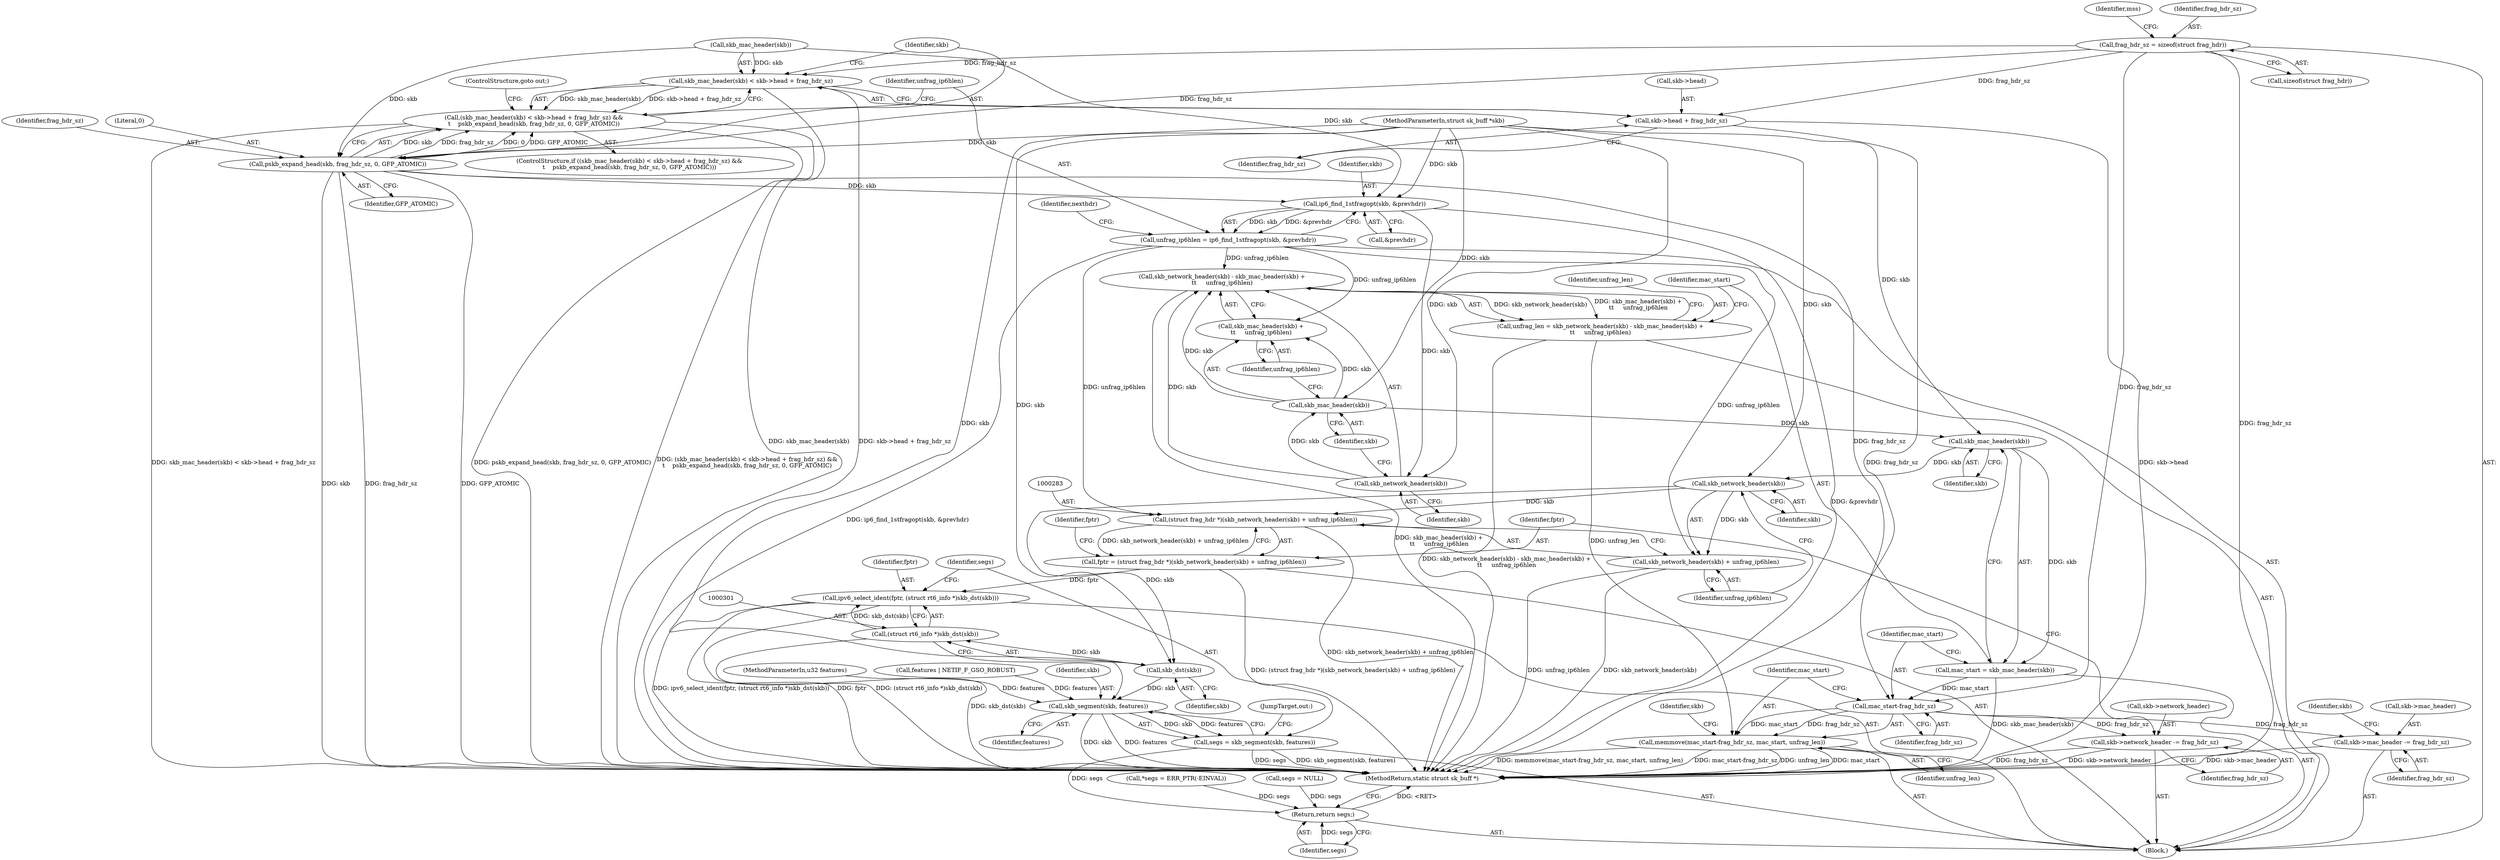 digraph "0_linux_87c48fa3b4630905f98268dde838ee43626a060c_3@API" {
"1000123" [label="(Call,frag_hdr_sz = sizeof(struct frag_hdr))"];
"1000223" [label="(Call,skb_mac_header(skb) < skb->head + frag_hdr_sz)"];
"1000222" [label="(Call,(skb_mac_header(skb) < skb->head + frag_hdr_sz) &&\n\t    pskb_expand_head(skb, frag_hdr_sz, 0, GFP_ATOMIC))"];
"1000226" [label="(Call,skb->head + frag_hdr_sz)"];
"1000231" [label="(Call,pskb_expand_head(skb, frag_hdr_sz, 0, GFP_ATOMIC))"];
"1000239" [label="(Call,ip6_find_1stfragopt(skb, &prevhdr))"];
"1000237" [label="(Call,unfrag_ip6hlen = ip6_find_1stfragopt(skb, &prevhdr))"];
"1000253" [label="(Call,skb_network_header(skb) - skb_mac_header(skb) +\n\t\t     unfrag_ip6hlen)"];
"1000251" [label="(Call,unfrag_len = skb_network_header(skb) - skb_mac_header(skb) +\n\t\t     unfrag_ip6hlen)"];
"1000264" [label="(Call,memmove(mac_start-frag_hdr_sz, mac_start, unfrag_len))"];
"1000256" [label="(Call,skb_mac_header(skb) +\n\t\t     unfrag_ip6hlen)"];
"1000282" [label="(Call,(struct frag_hdr *)(skb_network_header(skb) + unfrag_ip6hlen))"];
"1000280" [label="(Call,fptr = (struct frag_hdr *)(skb_network_header(skb) + unfrag_ip6hlen))"];
"1000298" [label="(Call,ipv6_select_ident(fptr, (struct rt6_info *)skb_dst(skb)))"];
"1000284" [label="(Call,skb_network_header(skb) + unfrag_ip6hlen)"];
"1000254" [label="(Call,skb_network_header(skb))"];
"1000257" [label="(Call,skb_mac_header(skb))"];
"1000262" [label="(Call,skb_mac_header(skb))"];
"1000260" [label="(Call,mac_start = skb_mac_header(skb))"];
"1000265" [label="(Call,mac_start-frag_hdr_sz)"];
"1000270" [label="(Call,skb->mac_header -= frag_hdr_sz)"];
"1000275" [label="(Call,skb->network_header -= frag_hdr_sz)"];
"1000285" [label="(Call,skb_network_header(skb))"];
"1000302" [label="(Call,skb_dst(skb))"];
"1000300" [label="(Call,(struct rt6_info *)skb_dst(skb))"];
"1000306" [label="(Call,skb_segment(skb, features))"];
"1000304" [label="(Call,segs = skb_segment(skb, features))"];
"1000310" [label="(Return,return segs;)"];
"1000285" [label="(Call,skb_network_header(skb))"];
"1000284" [label="(Call,skb_network_header(skb) + unfrag_ip6hlen)"];
"1000304" [label="(Call,segs = skb_segment(skb, features))"];
"1000110" [label="(Call,*segs = ERR_PTR(-EINVAL))"];
"1000277" [label="(Identifier,skb)"];
"1000238" [label="(Identifier,unfrag_ip6hlen)"];
"1000251" [label="(Call,unfrag_len = skb_network_header(skb) - skb_mac_header(skb) +\n\t\t     unfrag_ip6hlen)"];
"1000267" [label="(Identifier,frag_hdr_sz)"];
"1000311" [label="(Identifier,segs)"];
"1000241" [label="(Call,&prevhdr)"];
"1000227" [label="(Call,skb->head)"];
"1000282" [label="(Call,(struct frag_hdr *)(skb_network_header(skb) + unfrag_ip6hlen))"];
"1000263" [label="(Identifier,skb)"];
"1000223" [label="(Call,skb_mac_header(skb) < skb->head + frag_hdr_sz)"];
"1000276" [label="(Call,skb->network_header)"];
"1000232" [label="(Identifier,skb)"];
"1000269" [label="(Identifier,unfrag_len)"];
"1000307" [label="(Identifier,skb)"];
"1000107" [label="(MethodParameterIn,u32 features)"];
"1000305" [label="(Identifier,segs)"];
"1000270" [label="(Call,skb->mac_header -= frag_hdr_sz)"];
"1000224" [label="(Call,skb_mac_header(skb))"];
"1000106" [label="(MethodParameterIn,struct sk_buff *skb)"];
"1000252" [label="(Identifier,unfrag_len)"];
"1000255" [label="(Identifier,skb)"];
"1000181" [label="(Call,segs = NULL)"];
"1000281" [label="(Identifier,fptr)"];
"1000130" [label="(Identifier,mss)"];
"1000124" [label="(Identifier,frag_hdr_sz)"];
"1000233" [label="(Identifier,frag_hdr_sz)"];
"1000239" [label="(Call,ip6_find_1stfragopt(skb, &prevhdr))"];
"1000265" [label="(Call,mac_start-frag_hdr_sz)"];
"1000235" [label="(Identifier,GFP_ATOMIC)"];
"1000123" [label="(Call,frag_hdr_sz = sizeof(struct frag_hdr))"];
"1000261" [label="(Identifier,mac_start)"];
"1000299" [label="(Identifier,fptr)"];
"1000275" [label="(Call,skb->network_header -= frag_hdr_sz)"];
"1000256" [label="(Call,skb_mac_header(skb) +\n\t\t     unfrag_ip6hlen)"];
"1000266" [label="(Identifier,mac_start)"];
"1000303" [label="(Identifier,skb)"];
"1000271" [label="(Call,skb->mac_header)"];
"1000306" [label="(Call,skb_segment(skb, features))"];
"1000257" [label="(Call,skb_mac_header(skb))"];
"1000222" [label="(Call,(skb_mac_header(skb) < skb->head + frag_hdr_sz) &&\n\t    pskb_expand_head(skb, frag_hdr_sz, 0, GFP_ATOMIC))"];
"1000236" [label="(ControlStructure,goto out;)"];
"1000231" [label="(Call,pskb_expand_head(skb, frag_hdr_sz, 0, GFP_ATOMIC))"];
"1000280" [label="(Call,fptr = (struct frag_hdr *)(skb_network_header(skb) + unfrag_ip6hlen))"];
"1000254" [label="(Call,skb_network_header(skb))"];
"1000302" [label="(Call,skb_dst(skb))"];
"1000279" [label="(Identifier,frag_hdr_sz)"];
"1000260" [label="(Call,mac_start = skb_mac_header(skb))"];
"1000308" [label="(Identifier,features)"];
"1000287" [label="(Identifier,unfrag_ip6hlen)"];
"1000237" [label="(Call,unfrag_ip6hlen = ip6_find_1stfragopt(skb, &prevhdr))"];
"1000300" [label="(Call,(struct rt6_info *)skb_dst(skb))"];
"1000309" [label="(JumpTarget,out:)"];
"1000253" [label="(Call,skb_network_header(skb) - skb_mac_header(skb) +\n\t\t     unfrag_ip6hlen)"];
"1000272" [label="(Identifier,skb)"];
"1000244" [label="(Identifier,nexthdr)"];
"1000286" [label="(Identifier,skb)"];
"1000240" [label="(Identifier,skb)"];
"1000234" [label="(Literal,0)"];
"1000230" [label="(Identifier,frag_hdr_sz)"];
"1000268" [label="(Identifier,mac_start)"];
"1000221" [label="(ControlStructure,if ((skb_mac_header(skb) < skb->head + frag_hdr_sz) &&\n\t    pskb_expand_head(skb, frag_hdr_sz, 0, GFP_ATOMIC)))"];
"1000264" [label="(Call,memmove(mac_start-frag_hdr_sz, mac_start, unfrag_len))"];
"1000262" [label="(Call,skb_mac_header(skb))"];
"1000146" [label="(Call,features | NETIF_F_GSO_ROBUST)"];
"1000108" [label="(Block,)"];
"1000125" [label="(Call,sizeof(struct frag_hdr))"];
"1000312" [label="(MethodReturn,static struct sk_buff *)"];
"1000310" [label="(Return,return segs;)"];
"1000298" [label="(Call,ipv6_select_ident(fptr, (struct rt6_info *)skb_dst(skb)))"];
"1000259" [label="(Identifier,unfrag_ip6hlen)"];
"1000274" [label="(Identifier,frag_hdr_sz)"];
"1000226" [label="(Call,skb->head + frag_hdr_sz)"];
"1000290" [label="(Identifier,fptr)"];
"1000258" [label="(Identifier,skb)"];
"1000123" -> "1000108"  [label="AST: "];
"1000123" -> "1000125"  [label="CFG: "];
"1000124" -> "1000123"  [label="AST: "];
"1000125" -> "1000123"  [label="AST: "];
"1000130" -> "1000123"  [label="CFG: "];
"1000123" -> "1000312"  [label="DDG: frag_hdr_sz"];
"1000123" -> "1000223"  [label="DDG: frag_hdr_sz"];
"1000123" -> "1000226"  [label="DDG: frag_hdr_sz"];
"1000123" -> "1000231"  [label="DDG: frag_hdr_sz"];
"1000123" -> "1000265"  [label="DDG: frag_hdr_sz"];
"1000223" -> "1000222"  [label="AST: "];
"1000223" -> "1000226"  [label="CFG: "];
"1000224" -> "1000223"  [label="AST: "];
"1000226" -> "1000223"  [label="AST: "];
"1000232" -> "1000223"  [label="CFG: "];
"1000222" -> "1000223"  [label="CFG: "];
"1000223" -> "1000312"  [label="DDG: skb->head + frag_hdr_sz"];
"1000223" -> "1000312"  [label="DDG: skb_mac_header(skb)"];
"1000223" -> "1000222"  [label="DDG: skb_mac_header(skb)"];
"1000223" -> "1000222"  [label="DDG: skb->head + frag_hdr_sz"];
"1000224" -> "1000223"  [label="DDG: skb"];
"1000222" -> "1000221"  [label="AST: "];
"1000222" -> "1000231"  [label="CFG: "];
"1000231" -> "1000222"  [label="AST: "];
"1000236" -> "1000222"  [label="CFG: "];
"1000238" -> "1000222"  [label="CFG: "];
"1000222" -> "1000312"  [label="DDG: skb_mac_header(skb) < skb->head + frag_hdr_sz"];
"1000222" -> "1000312"  [label="DDG: (skb_mac_header(skb) < skb->head + frag_hdr_sz) &&\n\t    pskb_expand_head(skb, frag_hdr_sz, 0, GFP_ATOMIC)"];
"1000222" -> "1000312"  [label="DDG: pskb_expand_head(skb, frag_hdr_sz, 0, GFP_ATOMIC)"];
"1000231" -> "1000222"  [label="DDG: skb"];
"1000231" -> "1000222"  [label="DDG: frag_hdr_sz"];
"1000231" -> "1000222"  [label="DDG: 0"];
"1000231" -> "1000222"  [label="DDG: GFP_ATOMIC"];
"1000226" -> "1000230"  [label="CFG: "];
"1000227" -> "1000226"  [label="AST: "];
"1000230" -> "1000226"  [label="AST: "];
"1000226" -> "1000312"  [label="DDG: skb->head"];
"1000226" -> "1000312"  [label="DDG: frag_hdr_sz"];
"1000231" -> "1000235"  [label="CFG: "];
"1000232" -> "1000231"  [label="AST: "];
"1000233" -> "1000231"  [label="AST: "];
"1000234" -> "1000231"  [label="AST: "];
"1000235" -> "1000231"  [label="AST: "];
"1000231" -> "1000312"  [label="DDG: skb"];
"1000231" -> "1000312"  [label="DDG: frag_hdr_sz"];
"1000231" -> "1000312"  [label="DDG: GFP_ATOMIC"];
"1000224" -> "1000231"  [label="DDG: skb"];
"1000106" -> "1000231"  [label="DDG: skb"];
"1000231" -> "1000239"  [label="DDG: skb"];
"1000231" -> "1000265"  [label="DDG: frag_hdr_sz"];
"1000239" -> "1000237"  [label="AST: "];
"1000239" -> "1000241"  [label="CFG: "];
"1000240" -> "1000239"  [label="AST: "];
"1000241" -> "1000239"  [label="AST: "];
"1000237" -> "1000239"  [label="CFG: "];
"1000239" -> "1000312"  [label="DDG: &prevhdr"];
"1000239" -> "1000237"  [label="DDG: skb"];
"1000239" -> "1000237"  [label="DDG: &prevhdr"];
"1000224" -> "1000239"  [label="DDG: skb"];
"1000106" -> "1000239"  [label="DDG: skb"];
"1000239" -> "1000254"  [label="DDG: skb"];
"1000237" -> "1000108"  [label="AST: "];
"1000238" -> "1000237"  [label="AST: "];
"1000244" -> "1000237"  [label="CFG: "];
"1000237" -> "1000312"  [label="DDG: ip6_find_1stfragopt(skb, &prevhdr)"];
"1000237" -> "1000253"  [label="DDG: unfrag_ip6hlen"];
"1000237" -> "1000256"  [label="DDG: unfrag_ip6hlen"];
"1000237" -> "1000282"  [label="DDG: unfrag_ip6hlen"];
"1000237" -> "1000284"  [label="DDG: unfrag_ip6hlen"];
"1000253" -> "1000251"  [label="AST: "];
"1000253" -> "1000256"  [label="CFG: "];
"1000254" -> "1000253"  [label="AST: "];
"1000256" -> "1000253"  [label="AST: "];
"1000251" -> "1000253"  [label="CFG: "];
"1000253" -> "1000312"  [label="DDG: skb_mac_header(skb) +\n\t\t     unfrag_ip6hlen"];
"1000253" -> "1000251"  [label="DDG: skb_network_header(skb)"];
"1000253" -> "1000251"  [label="DDG: skb_mac_header(skb) +\n\t\t     unfrag_ip6hlen"];
"1000254" -> "1000253"  [label="DDG: skb"];
"1000257" -> "1000253"  [label="DDG: skb"];
"1000251" -> "1000108"  [label="AST: "];
"1000252" -> "1000251"  [label="AST: "];
"1000261" -> "1000251"  [label="CFG: "];
"1000251" -> "1000312"  [label="DDG: skb_network_header(skb) - skb_mac_header(skb) +\n\t\t     unfrag_ip6hlen"];
"1000251" -> "1000264"  [label="DDG: unfrag_len"];
"1000264" -> "1000108"  [label="AST: "];
"1000264" -> "1000269"  [label="CFG: "];
"1000265" -> "1000264"  [label="AST: "];
"1000268" -> "1000264"  [label="AST: "];
"1000269" -> "1000264"  [label="AST: "];
"1000272" -> "1000264"  [label="CFG: "];
"1000264" -> "1000312"  [label="DDG: mac_start-frag_hdr_sz"];
"1000264" -> "1000312"  [label="DDG: unfrag_len"];
"1000264" -> "1000312"  [label="DDG: mac_start"];
"1000264" -> "1000312"  [label="DDG: memmove(mac_start-frag_hdr_sz, mac_start, unfrag_len)"];
"1000265" -> "1000264"  [label="DDG: mac_start"];
"1000265" -> "1000264"  [label="DDG: frag_hdr_sz"];
"1000256" -> "1000259"  [label="CFG: "];
"1000257" -> "1000256"  [label="AST: "];
"1000259" -> "1000256"  [label="AST: "];
"1000257" -> "1000256"  [label="DDG: skb"];
"1000282" -> "1000280"  [label="AST: "];
"1000282" -> "1000284"  [label="CFG: "];
"1000283" -> "1000282"  [label="AST: "];
"1000284" -> "1000282"  [label="AST: "];
"1000280" -> "1000282"  [label="CFG: "];
"1000282" -> "1000312"  [label="DDG: skb_network_header(skb) + unfrag_ip6hlen"];
"1000282" -> "1000280"  [label="DDG: skb_network_header(skb) + unfrag_ip6hlen"];
"1000285" -> "1000282"  [label="DDG: skb"];
"1000280" -> "1000108"  [label="AST: "];
"1000281" -> "1000280"  [label="AST: "];
"1000290" -> "1000280"  [label="CFG: "];
"1000280" -> "1000312"  [label="DDG: (struct frag_hdr *)(skb_network_header(skb) + unfrag_ip6hlen)"];
"1000280" -> "1000298"  [label="DDG: fptr"];
"1000298" -> "1000108"  [label="AST: "];
"1000298" -> "1000300"  [label="CFG: "];
"1000299" -> "1000298"  [label="AST: "];
"1000300" -> "1000298"  [label="AST: "];
"1000305" -> "1000298"  [label="CFG: "];
"1000298" -> "1000312"  [label="DDG: ipv6_select_ident(fptr, (struct rt6_info *)skb_dst(skb))"];
"1000298" -> "1000312"  [label="DDG: fptr"];
"1000298" -> "1000312"  [label="DDG: (struct rt6_info *)skb_dst(skb)"];
"1000300" -> "1000298"  [label="DDG: skb_dst(skb)"];
"1000284" -> "1000287"  [label="CFG: "];
"1000285" -> "1000284"  [label="AST: "];
"1000287" -> "1000284"  [label="AST: "];
"1000284" -> "1000312"  [label="DDG: skb_network_header(skb)"];
"1000284" -> "1000312"  [label="DDG: unfrag_ip6hlen"];
"1000285" -> "1000284"  [label="DDG: skb"];
"1000254" -> "1000255"  [label="CFG: "];
"1000255" -> "1000254"  [label="AST: "];
"1000258" -> "1000254"  [label="CFG: "];
"1000106" -> "1000254"  [label="DDG: skb"];
"1000254" -> "1000257"  [label="DDG: skb"];
"1000257" -> "1000258"  [label="CFG: "];
"1000258" -> "1000257"  [label="AST: "];
"1000259" -> "1000257"  [label="CFG: "];
"1000106" -> "1000257"  [label="DDG: skb"];
"1000257" -> "1000262"  [label="DDG: skb"];
"1000262" -> "1000260"  [label="AST: "];
"1000262" -> "1000263"  [label="CFG: "];
"1000263" -> "1000262"  [label="AST: "];
"1000260" -> "1000262"  [label="CFG: "];
"1000262" -> "1000260"  [label="DDG: skb"];
"1000106" -> "1000262"  [label="DDG: skb"];
"1000262" -> "1000285"  [label="DDG: skb"];
"1000260" -> "1000108"  [label="AST: "];
"1000261" -> "1000260"  [label="AST: "];
"1000266" -> "1000260"  [label="CFG: "];
"1000260" -> "1000312"  [label="DDG: skb_mac_header(skb)"];
"1000260" -> "1000265"  [label="DDG: mac_start"];
"1000265" -> "1000267"  [label="CFG: "];
"1000266" -> "1000265"  [label="AST: "];
"1000267" -> "1000265"  [label="AST: "];
"1000268" -> "1000265"  [label="CFG: "];
"1000265" -> "1000270"  [label="DDG: frag_hdr_sz"];
"1000265" -> "1000275"  [label="DDG: frag_hdr_sz"];
"1000270" -> "1000108"  [label="AST: "];
"1000270" -> "1000274"  [label="CFG: "];
"1000271" -> "1000270"  [label="AST: "];
"1000274" -> "1000270"  [label="AST: "];
"1000277" -> "1000270"  [label="CFG: "];
"1000270" -> "1000312"  [label="DDG: skb->mac_header"];
"1000275" -> "1000108"  [label="AST: "];
"1000275" -> "1000279"  [label="CFG: "];
"1000276" -> "1000275"  [label="AST: "];
"1000279" -> "1000275"  [label="AST: "];
"1000281" -> "1000275"  [label="CFG: "];
"1000275" -> "1000312"  [label="DDG: skb->network_header"];
"1000275" -> "1000312"  [label="DDG: frag_hdr_sz"];
"1000285" -> "1000286"  [label="CFG: "];
"1000286" -> "1000285"  [label="AST: "];
"1000287" -> "1000285"  [label="CFG: "];
"1000106" -> "1000285"  [label="DDG: skb"];
"1000285" -> "1000302"  [label="DDG: skb"];
"1000302" -> "1000300"  [label="AST: "];
"1000302" -> "1000303"  [label="CFG: "];
"1000303" -> "1000302"  [label="AST: "];
"1000300" -> "1000302"  [label="CFG: "];
"1000302" -> "1000300"  [label="DDG: skb"];
"1000106" -> "1000302"  [label="DDG: skb"];
"1000302" -> "1000306"  [label="DDG: skb"];
"1000301" -> "1000300"  [label="AST: "];
"1000300" -> "1000312"  [label="DDG: skb_dst(skb)"];
"1000306" -> "1000304"  [label="AST: "];
"1000306" -> "1000308"  [label="CFG: "];
"1000307" -> "1000306"  [label="AST: "];
"1000308" -> "1000306"  [label="AST: "];
"1000304" -> "1000306"  [label="CFG: "];
"1000306" -> "1000312"  [label="DDG: skb"];
"1000306" -> "1000312"  [label="DDG: features"];
"1000306" -> "1000304"  [label="DDG: skb"];
"1000306" -> "1000304"  [label="DDG: features"];
"1000106" -> "1000306"  [label="DDG: skb"];
"1000146" -> "1000306"  [label="DDG: features"];
"1000107" -> "1000306"  [label="DDG: features"];
"1000304" -> "1000108"  [label="AST: "];
"1000305" -> "1000304"  [label="AST: "];
"1000309" -> "1000304"  [label="CFG: "];
"1000304" -> "1000312"  [label="DDG: segs"];
"1000304" -> "1000312"  [label="DDG: skb_segment(skb, features)"];
"1000304" -> "1000310"  [label="DDG: segs"];
"1000310" -> "1000108"  [label="AST: "];
"1000310" -> "1000311"  [label="CFG: "];
"1000311" -> "1000310"  [label="AST: "];
"1000312" -> "1000310"  [label="CFG: "];
"1000310" -> "1000312"  [label="DDG: <RET>"];
"1000311" -> "1000310"  [label="DDG: segs"];
"1000181" -> "1000310"  [label="DDG: segs"];
"1000110" -> "1000310"  [label="DDG: segs"];
}
